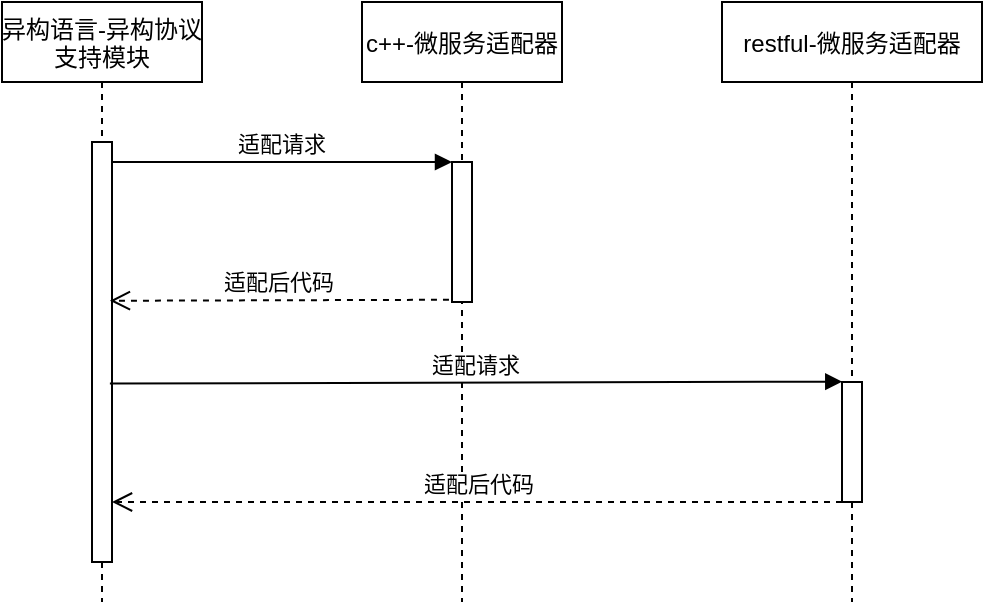 <mxfile version="19.0.0" type="github">
  <diagram id="UyFSu4hmHtFAFe6HvO38" name="第 1 页">
    <mxGraphModel dx="677" dy="374" grid="1" gridSize="10" guides="1" tooltips="1" connect="1" arrows="1" fold="1" page="1" pageScale="1" pageWidth="827" pageHeight="1169" math="0" shadow="0">
      <root>
        <mxCell id="0" />
        <mxCell id="1" parent="0" />
        <mxCell id="DsbPRP7KHxa828Vv7NRC-2" value="" style="group" vertex="1" connectable="0" parent="1">
          <mxGeometry x="120" y="80" width="490" height="300" as="geometry" />
        </mxCell>
        <mxCell id="0HWnN8DIg-4s8NStyJDP-1" value="异构语言-异构协议&#xa;支持模块" style="shape=umlLifeline;perimeter=lifelinePerimeter;container=1;collapsible=0;recursiveResize=0;rounded=0;shadow=0;strokeWidth=1;" parent="DsbPRP7KHxa828Vv7NRC-2" vertex="1">
          <mxGeometry width="100" height="300" as="geometry" />
        </mxCell>
        <mxCell id="0HWnN8DIg-4s8NStyJDP-2" value="" style="points=[];perimeter=orthogonalPerimeter;rounded=0;shadow=0;strokeWidth=1;" parent="0HWnN8DIg-4s8NStyJDP-1" vertex="1">
          <mxGeometry x="45" y="70" width="10" height="210" as="geometry" />
        </mxCell>
        <mxCell id="0HWnN8DIg-4s8NStyJDP-3" value="c++-微服务适配器" style="shape=umlLifeline;perimeter=lifelinePerimeter;container=1;collapsible=0;recursiveResize=0;rounded=0;shadow=0;strokeWidth=1;" parent="DsbPRP7KHxa828Vv7NRC-2" vertex="1">
          <mxGeometry x="180" width="100" height="300" as="geometry" />
        </mxCell>
        <mxCell id="0HWnN8DIg-4s8NStyJDP-4" value="" style="points=[];perimeter=orthogonalPerimeter;rounded=0;shadow=0;strokeWidth=1;" parent="0HWnN8DIg-4s8NStyJDP-3" vertex="1">
          <mxGeometry x="45" y="80" width="10" height="70" as="geometry" />
        </mxCell>
        <mxCell id="0HWnN8DIg-4s8NStyJDP-5" value="适配请求" style="verticalAlign=bottom;endArrow=block;entryX=0;entryY=0;shadow=0;strokeWidth=1;" parent="DsbPRP7KHxa828Vv7NRC-2" source="0HWnN8DIg-4s8NStyJDP-2" target="0HWnN8DIg-4s8NStyJDP-4" edge="1">
          <mxGeometry relative="1" as="geometry">
            <mxPoint x="155" y="80" as="sourcePoint" />
          </mxGeometry>
        </mxCell>
        <mxCell id="0HWnN8DIg-4s8NStyJDP-6" value="restful-微服务适配器" style="shape=umlLifeline;perimeter=lifelinePerimeter;container=1;collapsible=0;recursiveResize=0;rounded=0;shadow=0;strokeWidth=1;" parent="DsbPRP7KHxa828Vv7NRC-2" vertex="1">
          <mxGeometry x="360" width="130" height="300" as="geometry" />
        </mxCell>
        <mxCell id="0HWnN8DIg-4s8NStyJDP-7" value="" style="points=[];perimeter=orthogonalPerimeter;rounded=0;shadow=0;strokeWidth=1;" parent="0HWnN8DIg-4s8NStyJDP-6" vertex="1">
          <mxGeometry x="60" y="190" width="10" height="60" as="geometry" />
        </mxCell>
        <mxCell id="0HWnN8DIg-4s8NStyJDP-9" value="适配请求" style="verticalAlign=bottom;endArrow=block;shadow=0;strokeWidth=1;entryX=0.014;entryY=-0.003;entryDx=0;entryDy=0;entryPerimeter=0;exitX=0.895;exitY=0.575;exitDx=0;exitDy=0;exitPerimeter=0;" parent="DsbPRP7KHxa828Vv7NRC-2" target="0HWnN8DIg-4s8NStyJDP-7" edge="1" source="0HWnN8DIg-4s8NStyJDP-2">
          <mxGeometry relative="1" as="geometry">
            <mxPoint x="-40" y="220" as="sourcePoint" />
            <mxPoint x="210" y="200" as="targetPoint" />
          </mxGeometry>
        </mxCell>
        <mxCell id="0HWnN8DIg-4s8NStyJDP-10" value="适配后代码" style="html=1;verticalAlign=bottom;endArrow=open;dashed=1;endSize=8;rounded=0;" parent="DsbPRP7KHxa828Vv7NRC-2" source="0HWnN8DIg-4s8NStyJDP-7" target="0HWnN8DIg-4s8NStyJDP-2" edge="1">
          <mxGeometry relative="1" as="geometry">
            <mxPoint x="270" y="250" as="sourcePoint" />
            <mxPoint x="94.8" y="257.28" as="targetPoint" />
            <Array as="points">
              <mxPoint x="90" y="250" />
            </Array>
          </mxGeometry>
        </mxCell>
        <mxCell id="DsbPRP7KHxa828Vv7NRC-1" value="适配后代码" style="html=1;verticalAlign=bottom;endArrow=open;dashed=1;endSize=8;rounded=0;exitX=-0.152;exitY=0.984;exitDx=0;exitDy=0;exitPerimeter=0;entryX=0.895;entryY=0.378;entryDx=0;entryDy=0;entryPerimeter=0;" edge="1" parent="DsbPRP7KHxa828Vv7NRC-2" source="0HWnN8DIg-4s8NStyJDP-4" target="0HWnN8DIg-4s8NStyJDP-2">
          <mxGeometry relative="1" as="geometry">
            <mxPoint x="-40" y="190" as="sourcePoint" />
            <mxPoint x="60" y="150" as="targetPoint" />
          </mxGeometry>
        </mxCell>
      </root>
    </mxGraphModel>
  </diagram>
</mxfile>
